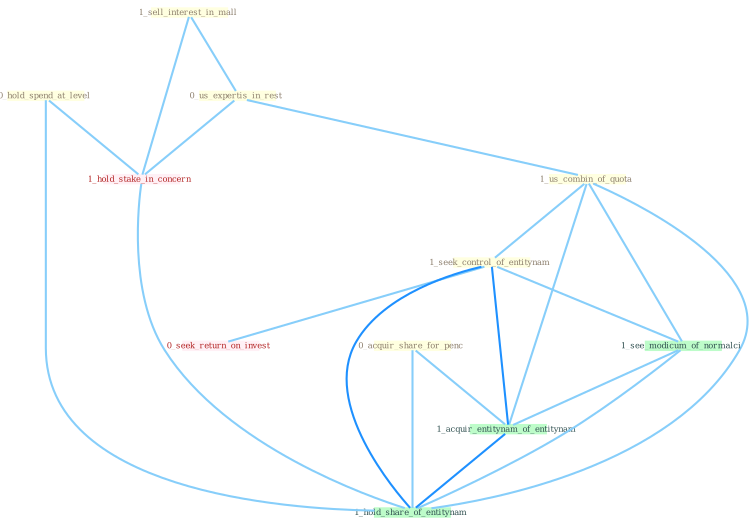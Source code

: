 Graph G{ 
    node
    [shape=polygon,style=filled,width=.5,height=.06,color="#BDFCC9",fixedsize=true,fontsize=4,
    fontcolor="#2f4f4f"];
    {node
    [color="#ffffe0", fontcolor="#8b7d6b"] "0_hold_spend_at_level " "1_sell_interest_in_mall " "0_us_expertis_in_rest " "1_us_combin_of_quota " "0_acquir_share_for_penc " "1_seek_control_of_entitynam "}
{node [color="#fff0f5", fontcolor="#b22222"] "1_hold_stake_in_concern " "0_seek_return_on_invest "}
edge [color="#B0E2FF"];

	"0_hold_spend_at_level " -- "1_hold_stake_in_concern " [w="1", color="#87cefa" ];
	"0_hold_spend_at_level " -- "1_hold_share_of_entitynam " [w="1", color="#87cefa" ];
	"1_sell_interest_in_mall " -- "0_us_expertis_in_rest " [w="1", color="#87cefa" ];
	"1_sell_interest_in_mall " -- "1_hold_stake_in_concern " [w="1", color="#87cefa" ];
	"0_us_expertis_in_rest " -- "1_us_combin_of_quota " [w="1", color="#87cefa" ];
	"0_us_expertis_in_rest " -- "1_hold_stake_in_concern " [w="1", color="#87cefa" ];
	"1_us_combin_of_quota " -- "1_seek_control_of_entitynam " [w="1", color="#87cefa" ];
	"1_us_combin_of_quota " -- "1_see_modicum_of_normalci " [w="1", color="#87cefa" ];
	"1_us_combin_of_quota " -- "1_acquir_entitynam_of_entitynam " [w="1", color="#87cefa" ];
	"1_us_combin_of_quota " -- "1_hold_share_of_entitynam " [w="1", color="#87cefa" ];
	"0_acquir_share_for_penc " -- "1_acquir_entitynam_of_entitynam " [w="1", color="#87cefa" ];
	"0_acquir_share_for_penc " -- "1_hold_share_of_entitynam " [w="1", color="#87cefa" ];
	"1_seek_control_of_entitynam " -- "0_seek_return_on_invest " [w="1", color="#87cefa" ];
	"1_seek_control_of_entitynam " -- "1_see_modicum_of_normalci " [w="1", color="#87cefa" ];
	"1_seek_control_of_entitynam " -- "1_acquir_entitynam_of_entitynam " [w="2", color="#1e90ff" , len=0.8];
	"1_seek_control_of_entitynam " -- "1_hold_share_of_entitynam " [w="2", color="#1e90ff" , len=0.8];
	"1_hold_stake_in_concern " -- "1_hold_share_of_entitynam " [w="1", color="#87cefa" ];
	"1_see_modicum_of_normalci " -- "1_acquir_entitynam_of_entitynam " [w="1", color="#87cefa" ];
	"1_see_modicum_of_normalci " -- "1_hold_share_of_entitynam " [w="1", color="#87cefa" ];
	"1_acquir_entitynam_of_entitynam " -- "1_hold_share_of_entitynam " [w="2", color="#1e90ff" , len=0.8];
}
